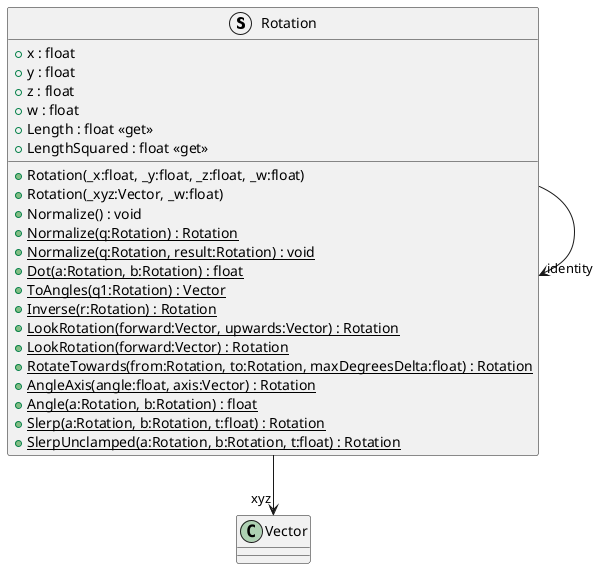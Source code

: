 @startuml
struct Rotation {
    + x : float
    + y : float
    + z : float
    + w : float
    + Rotation(_x:float, _y:float, _z:float, _w:float)
    + Rotation(_xyz:Vector, _w:float)
    + Length : float <<get>>
    + LengthSquared : float <<get>>
    + Normalize() : void
    + {static} Normalize(q:Rotation) : Rotation
    + {static} Normalize(q:Rotation, result:Rotation) : void
    + {static} Dot(a:Rotation, b:Rotation) : float
    + {static} ToAngles(q1:Rotation) : Vector
    + {static} Inverse(r:Rotation) : Rotation
    + {static} LookRotation(forward:Vector, upwards:Vector) : Rotation
    + {static} LookRotation(forward:Vector) : Rotation
    + {static} RotateTowards(from:Rotation, to:Rotation, maxDegreesDelta:float) : Rotation
    + {static} AngleAxis(angle:float, axis:Vector) : Rotation
    + {static} Angle(a:Rotation, b:Rotation) : float
    + {static} Slerp(a:Rotation, b:Rotation, t:float) : Rotation
    + {static} SlerpUnclamped(a:Rotation, b:Rotation, t:float) : Rotation
}
Rotation --> "identity" Rotation
Rotation --> "xyz" Vector
@enduml

